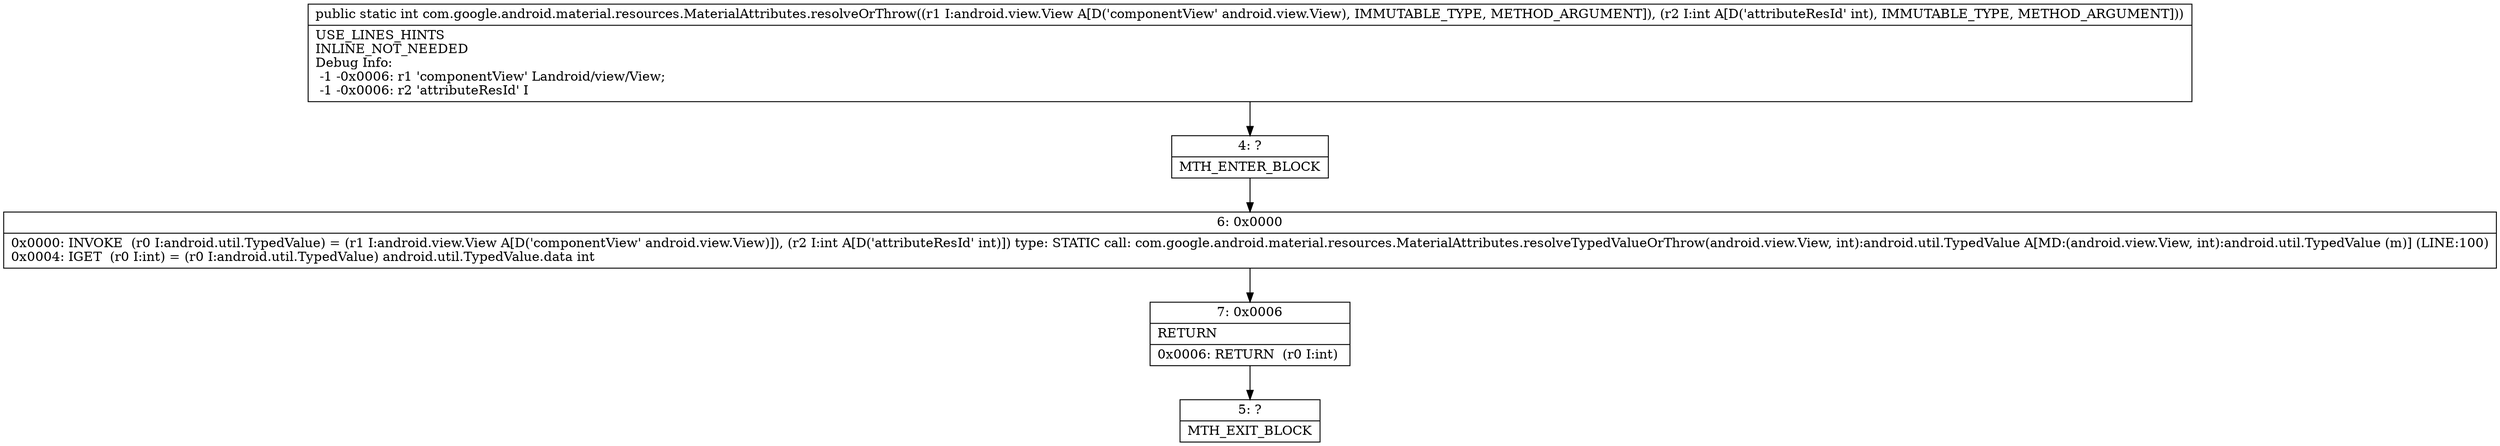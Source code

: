 digraph "CFG forcom.google.android.material.resources.MaterialAttributes.resolveOrThrow(Landroid\/view\/View;I)I" {
Node_4 [shape=record,label="{4\:\ ?|MTH_ENTER_BLOCK\l}"];
Node_6 [shape=record,label="{6\:\ 0x0000|0x0000: INVOKE  (r0 I:android.util.TypedValue) = (r1 I:android.view.View A[D('componentView' android.view.View)]), (r2 I:int A[D('attributeResId' int)]) type: STATIC call: com.google.android.material.resources.MaterialAttributes.resolveTypedValueOrThrow(android.view.View, int):android.util.TypedValue A[MD:(android.view.View, int):android.util.TypedValue (m)] (LINE:100)\l0x0004: IGET  (r0 I:int) = (r0 I:android.util.TypedValue) android.util.TypedValue.data int \l}"];
Node_7 [shape=record,label="{7\:\ 0x0006|RETURN\l|0x0006: RETURN  (r0 I:int) \l}"];
Node_5 [shape=record,label="{5\:\ ?|MTH_EXIT_BLOCK\l}"];
MethodNode[shape=record,label="{public static int com.google.android.material.resources.MaterialAttributes.resolveOrThrow((r1 I:android.view.View A[D('componentView' android.view.View), IMMUTABLE_TYPE, METHOD_ARGUMENT]), (r2 I:int A[D('attributeResId' int), IMMUTABLE_TYPE, METHOD_ARGUMENT]))  | USE_LINES_HINTS\lINLINE_NOT_NEEDED\lDebug Info:\l  \-1 \-0x0006: r1 'componentView' Landroid\/view\/View;\l  \-1 \-0x0006: r2 'attributeResId' I\l}"];
MethodNode -> Node_4;Node_4 -> Node_6;
Node_6 -> Node_7;
Node_7 -> Node_5;
}

